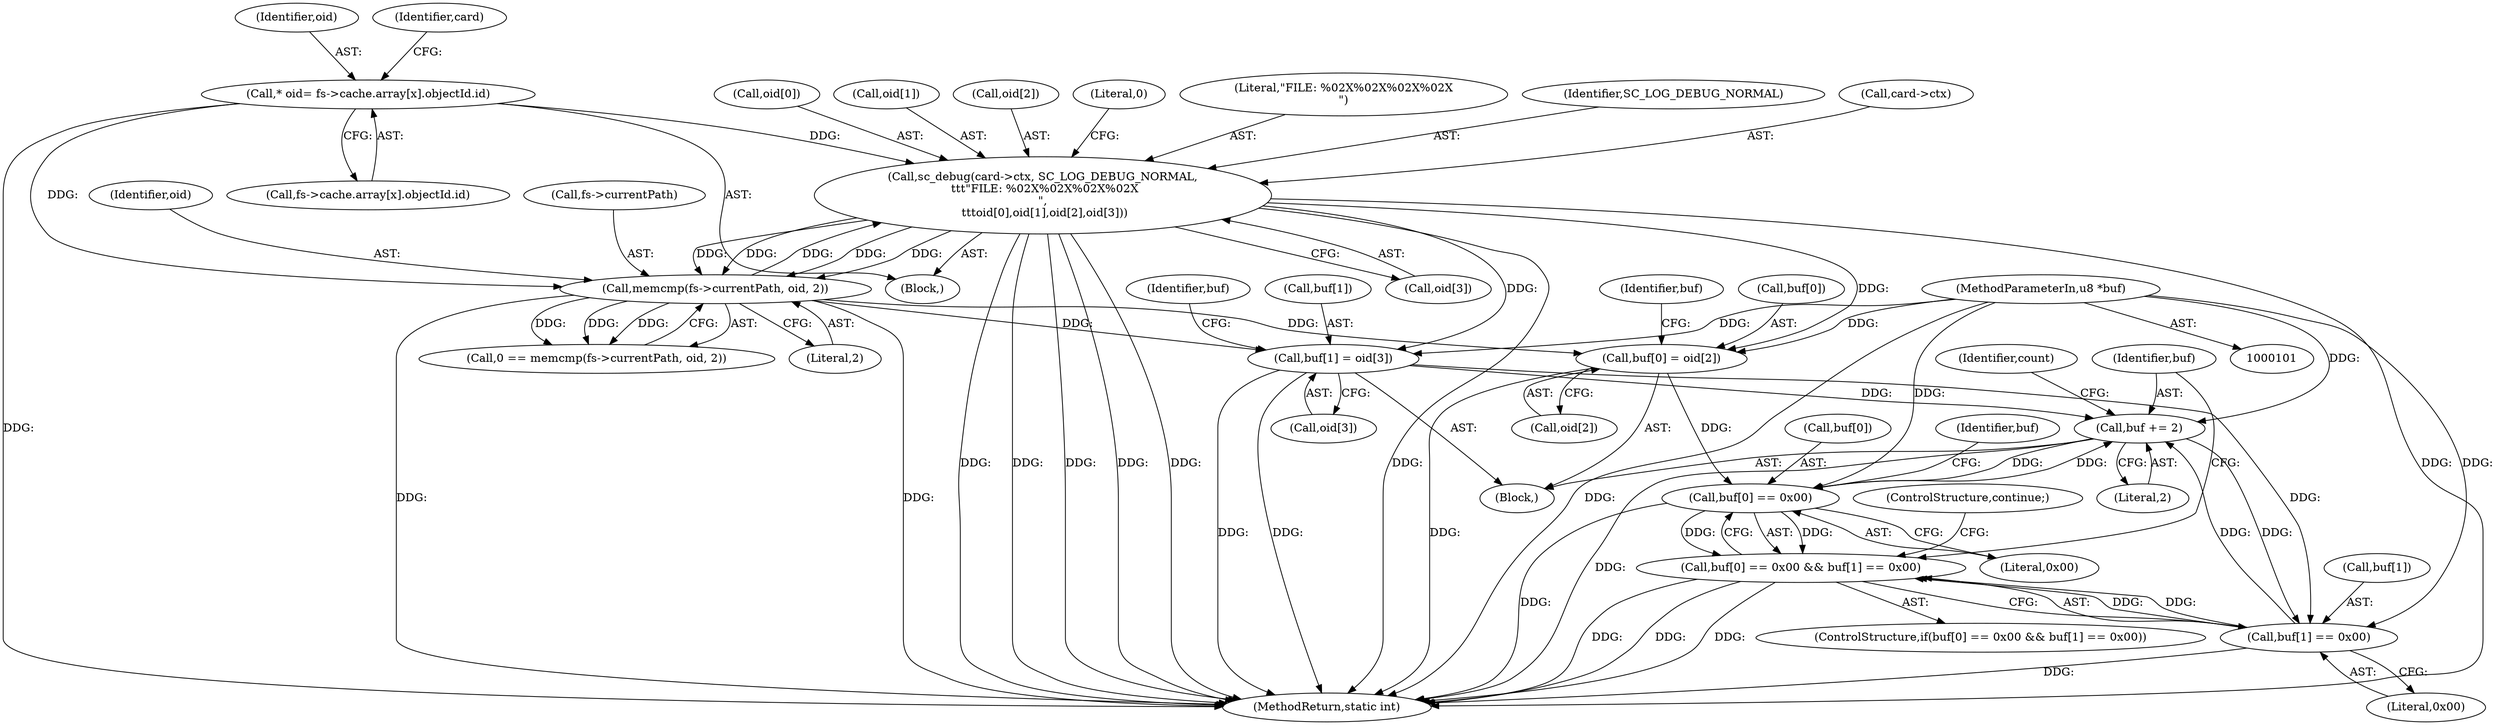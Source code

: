 digraph "1_OpenSC_360e95d45ac4123255a4c796db96337f332160ad#diff-d643a0fa169471dbf2912f4866dc49c5_2@pointer" {
"1000209" [label="(Call,buf += 2)"];
"1000189" [label="(Call,buf[1] = oid[3])"];
"1000154" [label="(Call,sc_debug(card->ctx, SC_LOG_DEBUG_NORMAL,\n \t\t\t\"FILE: %02X%02X%02X%02X\n\",\n \t\t\toid[0],oid[1],oid[2],oid[3]))"];
"1000141" [label="(Call,* oid= fs->cache.array[x].objectId.id)"];
"1000175" [label="(Call,memcmp(fs->currentPath, oid, 2))"];
"1000103" [label="(MethodParameterIn,u8 *buf)"];
"1000198" [label="(Call,buf[0] == 0x00)"];
"1000209" [label="(Call,buf += 2)"];
"1000203" [label="(Call,buf[1] == 0x00)"];
"1000182" [label="(Call,buf[0] = oid[2])"];
"1000197" [label="(Call,buf[0] == 0x00 && buf[1] == 0x00)"];
"1000189" [label="(Call,buf[1] = oid[3])"];
"1000142" [label="(Identifier,oid)"];
"1000204" [label="(Call,buf[1])"];
"1000182" [label="(Call,buf[0] = oid[2])"];
"1000179" [label="(Identifier,oid)"];
"1000163" [label="(Call,oid[1])"];
"1000199" [label="(Call,buf[0])"];
"1000197" [label="(Call,buf[0] == 0x00 && buf[1] == 0x00)"];
"1000180" [label="(Literal,2)"];
"1000166" [label="(Call,oid[2])"];
"1000196" [label="(ControlStructure,if(buf[0] == 0x00 && buf[1] == 0x00))"];
"1000205" [label="(Identifier,buf)"];
"1000174" [label="(Literal,0)"];
"1000213" [label="(Identifier,count)"];
"1000207" [label="(Literal,0x00)"];
"1000141" [label="(Call,* oid= fs->cache.array[x].objectId.id)"];
"1000193" [label="(Call,oid[3])"];
"1000173" [label="(Call,0 == memcmp(fs->currentPath, oid, 2))"];
"1000191" [label="(Identifier,buf)"];
"1000190" [label="(Call,buf[1])"];
"1000186" [label="(Call,oid[2])"];
"1000208" [label="(ControlStructure,continue;)"];
"1000156" [label="(Identifier,card)"];
"1000176" [label="(Call,fs->currentPath)"];
"1000211" [label="(Literal,2)"];
"1000200" [label="(Identifier,buf)"];
"1000159" [label="(Literal,\"FILE: %02X%02X%02X%02X\n\")"];
"1000175" [label="(Call,memcmp(fs->currentPath, oid, 2))"];
"1000198" [label="(Call,buf[0] == 0x00)"];
"1000217" [label="(MethodReturn,static int)"];
"1000183" [label="(Call,buf[0])"];
"1000158" [label="(Identifier,SC_LOG_DEBUG_NORMAL)"];
"1000210" [label="(Identifier,buf)"];
"1000181" [label="(Block,)"];
"1000203" [label="(Call,buf[1] == 0x00)"];
"1000209" [label="(Call,buf += 2)"];
"1000155" [label="(Call,card->ctx)"];
"1000139" [label="(Block,)"];
"1000169" [label="(Call,oid[3])"];
"1000103" [label="(MethodParameterIn,u8 *buf)"];
"1000154" [label="(Call,sc_debug(card->ctx, SC_LOG_DEBUG_NORMAL,\n \t\t\t\"FILE: %02X%02X%02X%02X\n\",\n \t\t\toid[0],oid[1],oid[2],oid[3]))"];
"1000160" [label="(Call,oid[0])"];
"1000143" [label="(Call,fs->cache.array[x].objectId.id)"];
"1000202" [label="(Literal,0x00)"];
"1000209" -> "1000181"  [label="AST: "];
"1000209" -> "1000211"  [label="CFG: "];
"1000210" -> "1000209"  [label="AST: "];
"1000211" -> "1000209"  [label="AST: "];
"1000213" -> "1000209"  [label="CFG: "];
"1000209" -> "1000217"  [label="DDG: "];
"1000209" -> "1000198"  [label="DDG: "];
"1000209" -> "1000203"  [label="DDG: "];
"1000189" -> "1000209"  [label="DDG: "];
"1000198" -> "1000209"  [label="DDG: "];
"1000203" -> "1000209"  [label="DDG: "];
"1000103" -> "1000209"  [label="DDG: "];
"1000189" -> "1000181"  [label="AST: "];
"1000189" -> "1000193"  [label="CFG: "];
"1000190" -> "1000189"  [label="AST: "];
"1000193" -> "1000189"  [label="AST: "];
"1000200" -> "1000189"  [label="CFG: "];
"1000189" -> "1000217"  [label="DDG: "];
"1000189" -> "1000217"  [label="DDG: "];
"1000154" -> "1000189"  [label="DDG: "];
"1000175" -> "1000189"  [label="DDG: "];
"1000103" -> "1000189"  [label="DDG: "];
"1000189" -> "1000203"  [label="DDG: "];
"1000154" -> "1000139"  [label="AST: "];
"1000154" -> "1000169"  [label="CFG: "];
"1000155" -> "1000154"  [label="AST: "];
"1000158" -> "1000154"  [label="AST: "];
"1000159" -> "1000154"  [label="AST: "];
"1000160" -> "1000154"  [label="AST: "];
"1000163" -> "1000154"  [label="AST: "];
"1000166" -> "1000154"  [label="AST: "];
"1000169" -> "1000154"  [label="AST: "];
"1000174" -> "1000154"  [label="CFG: "];
"1000154" -> "1000217"  [label="DDG: "];
"1000154" -> "1000217"  [label="DDG: "];
"1000154" -> "1000217"  [label="DDG: "];
"1000154" -> "1000217"  [label="DDG: "];
"1000154" -> "1000217"  [label="DDG: "];
"1000154" -> "1000217"  [label="DDG: "];
"1000154" -> "1000217"  [label="DDG: "];
"1000141" -> "1000154"  [label="DDG: "];
"1000175" -> "1000154"  [label="DDG: "];
"1000154" -> "1000175"  [label="DDG: "];
"1000154" -> "1000175"  [label="DDG: "];
"1000154" -> "1000175"  [label="DDG: "];
"1000154" -> "1000175"  [label="DDG: "];
"1000154" -> "1000182"  [label="DDG: "];
"1000141" -> "1000139"  [label="AST: "];
"1000141" -> "1000143"  [label="CFG: "];
"1000142" -> "1000141"  [label="AST: "];
"1000143" -> "1000141"  [label="AST: "];
"1000156" -> "1000141"  [label="CFG: "];
"1000141" -> "1000217"  [label="DDG: "];
"1000141" -> "1000175"  [label="DDG: "];
"1000175" -> "1000173"  [label="AST: "];
"1000175" -> "1000180"  [label="CFG: "];
"1000176" -> "1000175"  [label="AST: "];
"1000179" -> "1000175"  [label="AST: "];
"1000180" -> "1000175"  [label="AST: "];
"1000173" -> "1000175"  [label="CFG: "];
"1000175" -> "1000217"  [label="DDG: "];
"1000175" -> "1000217"  [label="DDG: "];
"1000175" -> "1000173"  [label="DDG: "];
"1000175" -> "1000173"  [label="DDG: "];
"1000175" -> "1000173"  [label="DDG: "];
"1000175" -> "1000182"  [label="DDG: "];
"1000103" -> "1000101"  [label="AST: "];
"1000103" -> "1000217"  [label="DDG: "];
"1000103" -> "1000182"  [label="DDG: "];
"1000103" -> "1000198"  [label="DDG: "];
"1000103" -> "1000203"  [label="DDG: "];
"1000198" -> "1000197"  [label="AST: "];
"1000198" -> "1000202"  [label="CFG: "];
"1000199" -> "1000198"  [label="AST: "];
"1000202" -> "1000198"  [label="AST: "];
"1000205" -> "1000198"  [label="CFG: "];
"1000197" -> "1000198"  [label="CFG: "];
"1000198" -> "1000217"  [label="DDG: "];
"1000198" -> "1000197"  [label="DDG: "];
"1000198" -> "1000197"  [label="DDG: "];
"1000182" -> "1000198"  [label="DDG: "];
"1000203" -> "1000197"  [label="AST: "];
"1000203" -> "1000207"  [label="CFG: "];
"1000204" -> "1000203"  [label="AST: "];
"1000207" -> "1000203"  [label="AST: "];
"1000197" -> "1000203"  [label="CFG: "];
"1000203" -> "1000217"  [label="DDG: "];
"1000203" -> "1000197"  [label="DDG: "];
"1000203" -> "1000197"  [label="DDG: "];
"1000182" -> "1000181"  [label="AST: "];
"1000182" -> "1000186"  [label="CFG: "];
"1000183" -> "1000182"  [label="AST: "];
"1000186" -> "1000182"  [label="AST: "];
"1000191" -> "1000182"  [label="CFG: "];
"1000182" -> "1000217"  [label="DDG: "];
"1000197" -> "1000196"  [label="AST: "];
"1000208" -> "1000197"  [label="CFG: "];
"1000210" -> "1000197"  [label="CFG: "];
"1000197" -> "1000217"  [label="DDG: "];
"1000197" -> "1000217"  [label="DDG: "];
"1000197" -> "1000217"  [label="DDG: "];
}
